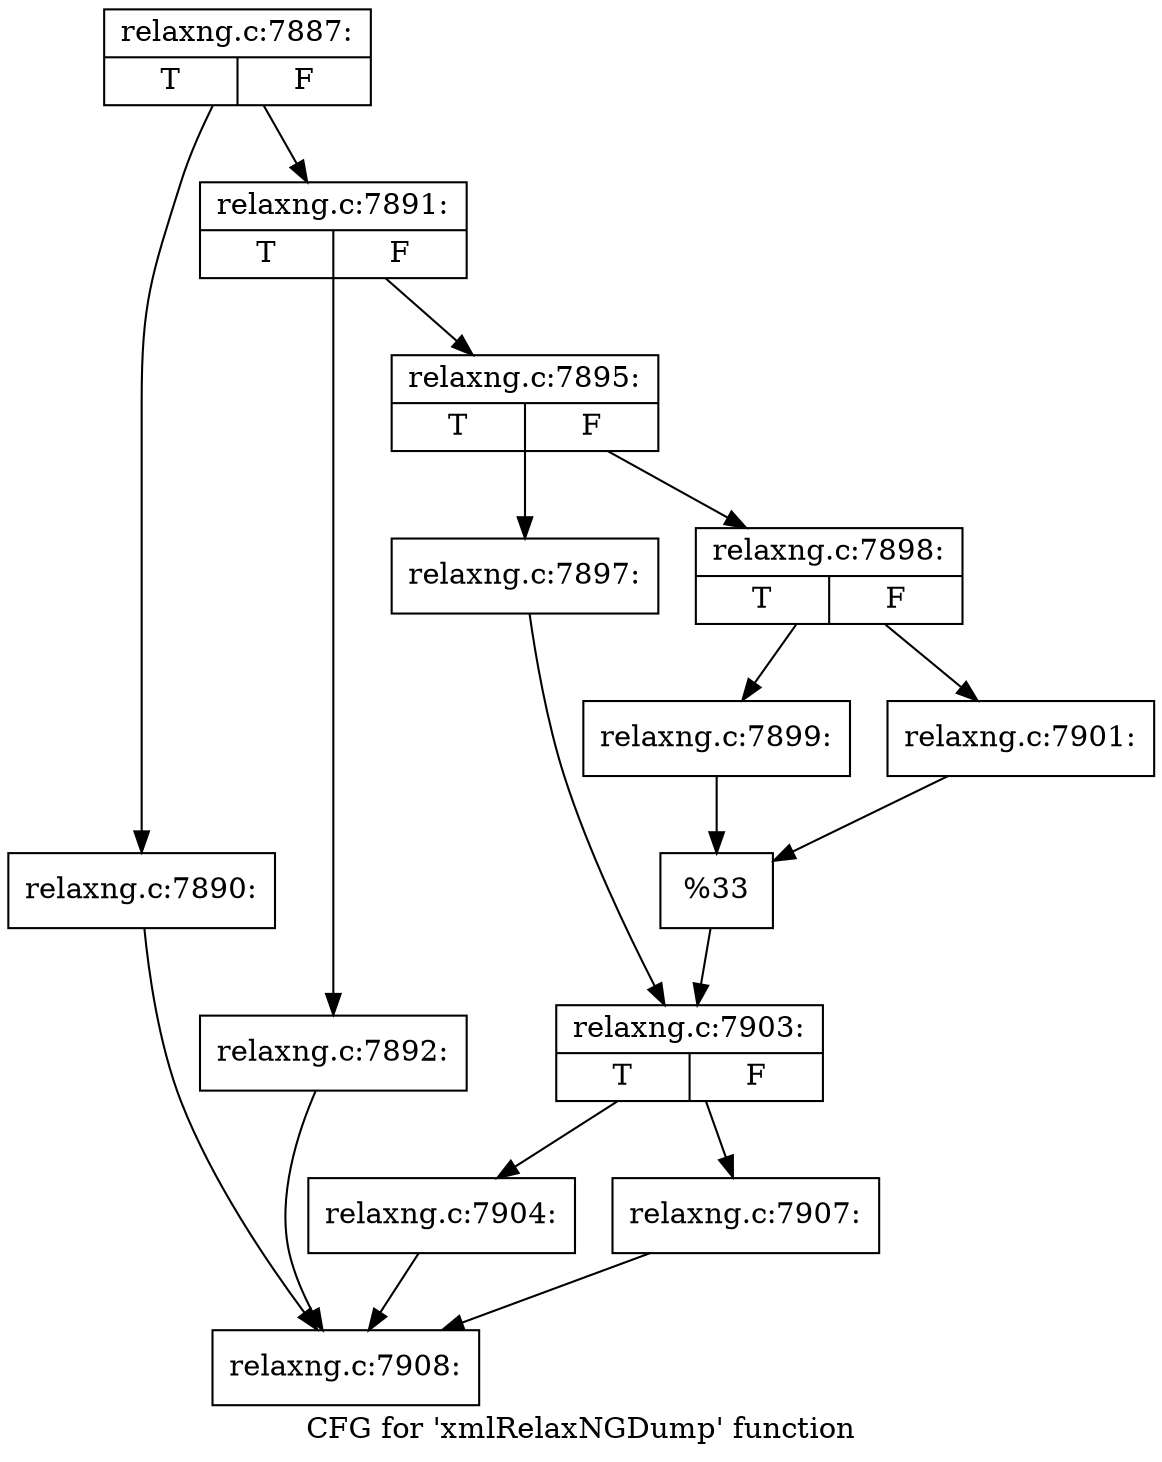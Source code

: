 digraph "CFG for 'xmlRelaxNGDump' function" {
	label="CFG for 'xmlRelaxNGDump' function";

	Node0x555e9c184d50 [shape=record,label="{relaxng.c:7887:|{<s0>T|<s1>F}}"];
	Node0x555e9c184d50 -> Node0x555e9c195540;
	Node0x555e9c184d50 -> Node0x555e9c195590;
	Node0x555e9c195540 [shape=record,label="{relaxng.c:7890:}"];
	Node0x555e9c195540 -> Node0x555e9c03a160;
	Node0x555e9c195590 [shape=record,label="{relaxng.c:7891:|{<s0>T|<s1>F}}"];
	Node0x555e9c195590 -> Node0x555e9c195970;
	Node0x555e9c195590 -> Node0x555e9c1959c0;
	Node0x555e9c195970 [shape=record,label="{relaxng.c:7892:}"];
	Node0x555e9c195970 -> Node0x555e9c03a160;
	Node0x555e9c1959c0 [shape=record,label="{relaxng.c:7895:|{<s0>T|<s1>F}}"];
	Node0x555e9c1959c0 -> Node0x555e9c196b00;
	Node0x555e9c1959c0 -> Node0x555e9c196ba0;
	Node0x555e9c196b00 [shape=record,label="{relaxng.c:7897:}"];
	Node0x555e9c196b00 -> Node0x555e9c196b50;
	Node0x555e9c196ba0 [shape=record,label="{relaxng.c:7898:|{<s0>T|<s1>F}}"];
	Node0x555e9c196ba0 -> Node0x555e9c197220;
	Node0x555e9c196ba0 -> Node0x555e9c1972c0;
	Node0x555e9c197220 [shape=record,label="{relaxng.c:7899:}"];
	Node0x555e9c197220 -> Node0x555e9c197270;
	Node0x555e9c1972c0 [shape=record,label="{relaxng.c:7901:}"];
	Node0x555e9c1972c0 -> Node0x555e9c197270;
	Node0x555e9c197270 [shape=record,label="{%33}"];
	Node0x555e9c197270 -> Node0x555e9c196b50;
	Node0x555e9c196b50 [shape=record,label="{relaxng.c:7903:|{<s0>T|<s1>F}}"];
	Node0x555e9c196b50 -> Node0x555e9c198390;
	Node0x555e9c196b50 -> Node0x555e9c1983e0;
	Node0x555e9c198390 [shape=record,label="{relaxng.c:7904:}"];
	Node0x555e9c198390 -> Node0x555e9c03a160;
	Node0x555e9c1983e0 [shape=record,label="{relaxng.c:7907:}"];
	Node0x555e9c1983e0 -> Node0x555e9c03a160;
	Node0x555e9c03a160 [shape=record,label="{relaxng.c:7908:}"];
}
